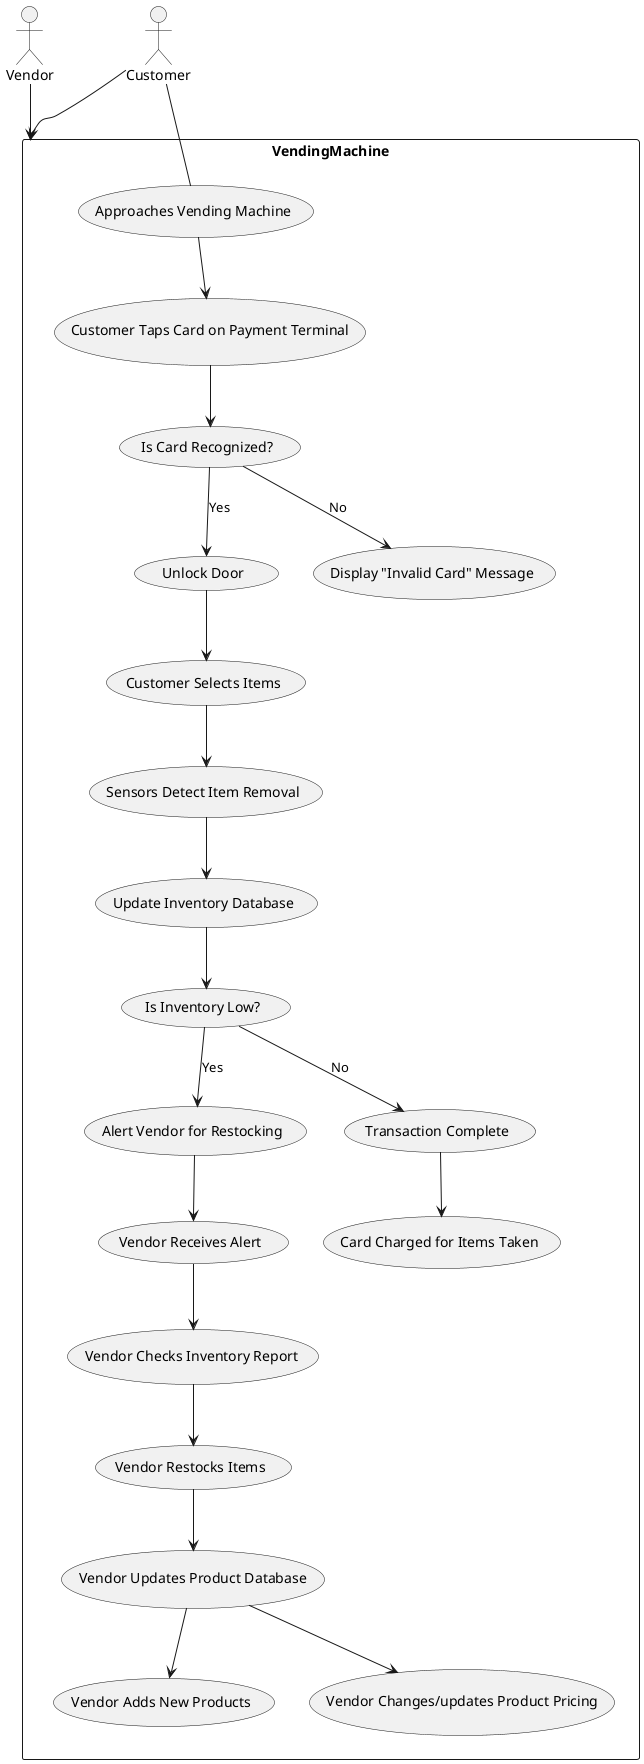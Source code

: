@startuml vm
actor Customer
actor Vendor
rectangle VendingMachine {
    Customer -- (Approaches Vending Machine)
    (Approaches Vending Machine) --> (Customer Taps Card on Payment Terminal)
    (Customer Taps Card on Payment Terminal) --> (Is Card Recognized?)
    (Is Card Recognized?) --> (Unlock Door) : Yes
    (Is Card Recognized?) --> (Display "Invalid Card" Message) : No
    (Unlock Door) --> (Customer Selects Items)
    (Customer Selects Items) --> (Sensors Detect Item Removal)
    (Sensors Detect Item Removal) --> (Update Inventory Database)
    (Update Inventory Database) --> (Is Inventory Low?)
    (Is Inventory Low?) --> (Alert Vendor for Restocking) : Yes
    (Is Inventory Low?) --> (Transaction Complete) : No
    (Alert Vendor for Restocking) --> (Vendor Receives Alert)
    (Vendor Receives Alert) --> (Vendor Checks Inventory Report)
    (Vendor Checks Inventory Report) --> (Vendor Restocks Items)
    (Vendor Restocks Items) --> (Vendor Updates Product Database)
    (Vendor Updates Product Database) --> (Vendor Adds New Products)
    (Vendor Updates Product Database) --> (Vendor Changes/updates Product Pricing)
    (Transaction Complete) --> (Card Charged for Items Taken)
}
Customer --> VendingMachine
Vendor --> VendingMachine
@enduml